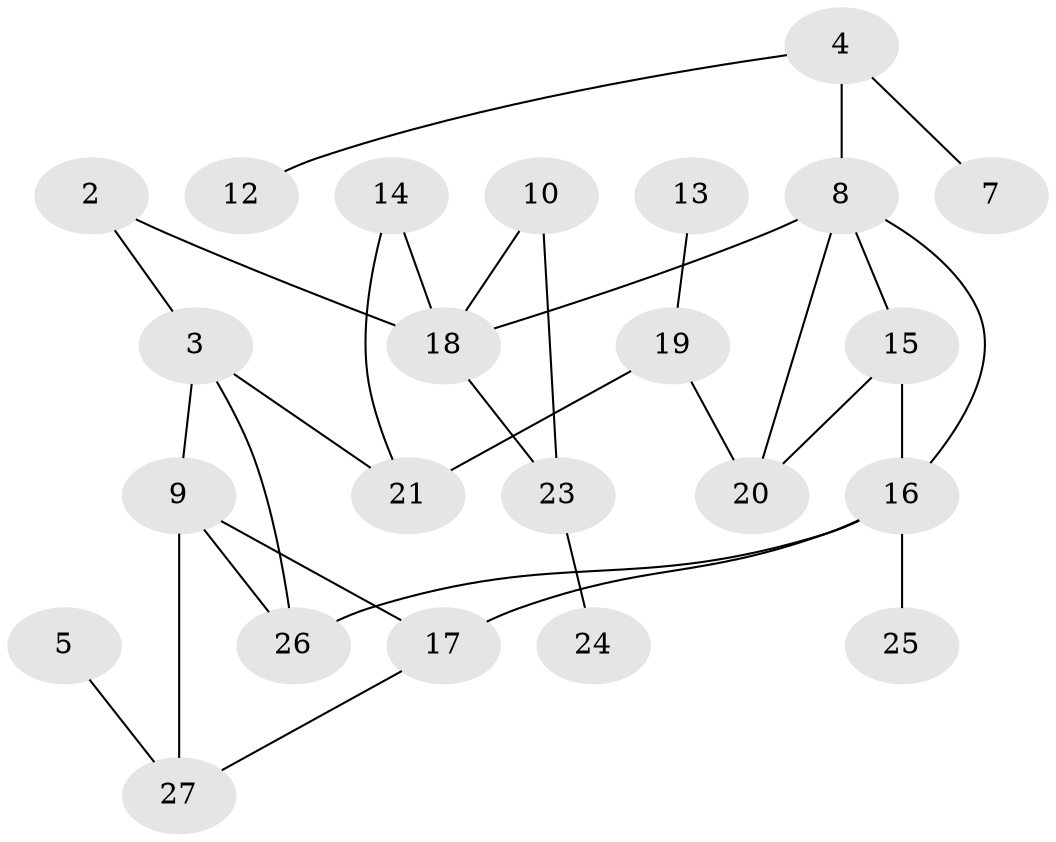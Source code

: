 // original degree distribution, {4: 0.09259259259259259, 2: 0.3333333333333333, 3: 0.16666666666666666, 1: 0.2222222222222222, 0: 0.07407407407407407, 5: 0.09259259259259259, 8: 0.018518518518518517}
// Generated by graph-tools (version 1.1) at 2025/00/03/09/25 03:00:55]
// undirected, 23 vertices, 31 edges
graph export_dot {
graph [start="1"]
  node [color=gray90,style=filled];
  2;
  3;
  4;
  5;
  7;
  8;
  9;
  10;
  12;
  13;
  14;
  15;
  16;
  17;
  18;
  19;
  20;
  21;
  23;
  24;
  25;
  26;
  27;
  2 -- 3 [weight=1.0];
  2 -- 18 [weight=1.0];
  3 -- 9 [weight=1.0];
  3 -- 21 [weight=1.0];
  3 -- 26 [weight=1.0];
  4 -- 7 [weight=1.0];
  4 -- 8 [weight=1.0];
  4 -- 12 [weight=1.0];
  5 -- 27 [weight=1.0];
  8 -- 15 [weight=2.0];
  8 -- 16 [weight=1.0];
  8 -- 18 [weight=2.0];
  8 -- 20 [weight=2.0];
  9 -- 17 [weight=1.0];
  9 -- 26 [weight=1.0];
  9 -- 27 [weight=2.0];
  10 -- 18 [weight=1.0];
  10 -- 23 [weight=1.0];
  13 -- 19 [weight=1.0];
  14 -- 18 [weight=1.0];
  14 -- 21 [weight=1.0];
  15 -- 16 [weight=1.0];
  15 -- 20 [weight=1.0];
  16 -- 17 [weight=2.0];
  16 -- 25 [weight=1.0];
  16 -- 26 [weight=1.0];
  17 -- 27 [weight=1.0];
  18 -- 23 [weight=2.0];
  19 -- 20 [weight=1.0];
  19 -- 21 [weight=1.0];
  23 -- 24 [weight=1.0];
}
